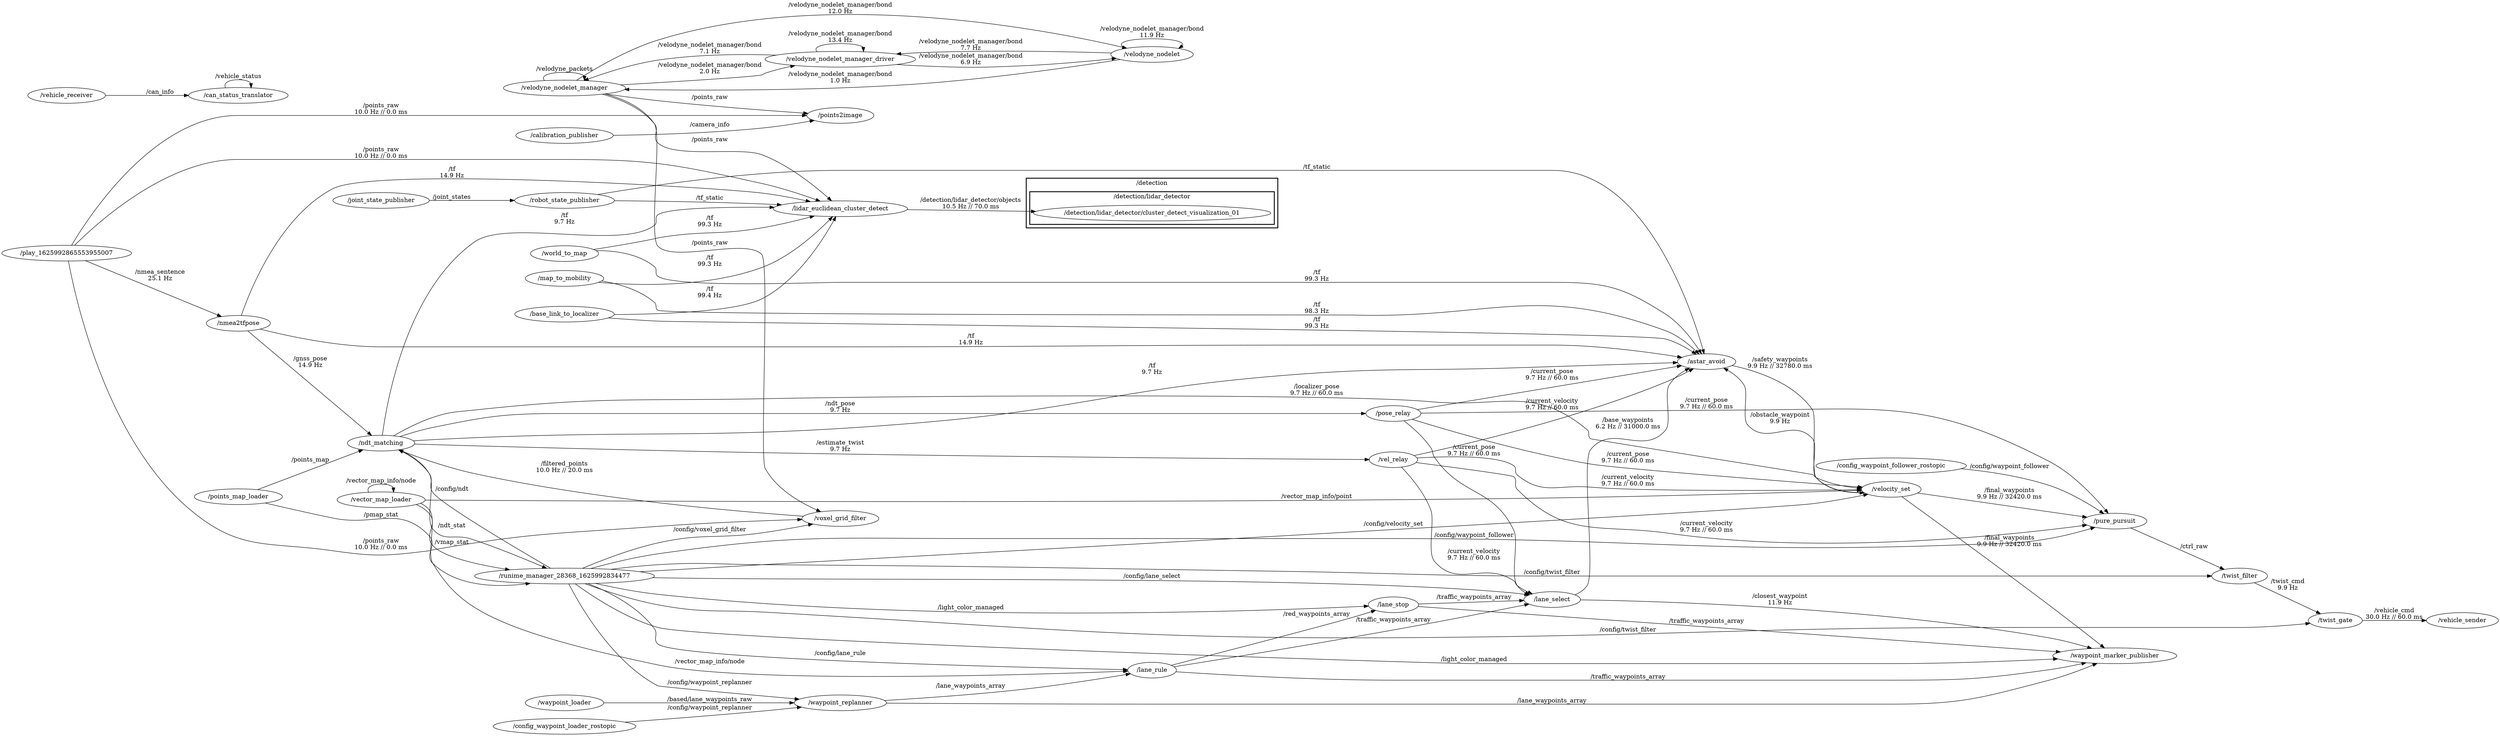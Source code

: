 digraph graphname {
	graph [bb="0,0,4540.4,1622.5",
		compound=True,
		rank=same,
		rankdir=LR,
		ranksep=0.2
	];
	node [label="\N"];
	subgraph cluster___detection {
		graph [bb="1847.1,1231,2299,1345",
			compound=True,
			label="/detection",
			lheight=0.21,
			lp="2073,1333.5",
			lwidth=0.75,
			rank=same,
			rankdir=LR,
			ranksep=0.2,
			style=bold
		];
		subgraph cluster___detection__lidar_detector {
			graph [bb="1855.1,1239,2291,1314",
				compound=True,
				label="/detection/lidar_detector",
				lheight=0.21,
				lp="2073,1302.5",
				lwidth=1.85,
				rank=same,
				rankdir=LR,
				ranksep=0.2,
				style=bold
			];
			n___detection__lidar_detector__cluster_detect_visualization_01			 [URL=__detection__lidar_detector__cluster_detect_visualization_01,
				height=0.5,
				label="/detection/lidar_detector/cluster_detect_visualization_01",
				pos="2073,1265",
				shape=ellipse,
				tooltip="/detection/lidar_detector/cluster_detect_visualization_01",
				width=5.8314];
		}
	}
	n___twist_filter	 [URL=__twist_filter,
		height=0.5,
		label="/twist_filter",
		pos="4062.3,601",
		shape=ellipse,
		tooltip="/twist_filter",
		width=1.4443];
	n___twist_gate	 [URL=__twist_gate,
		height=0.5,
		label="/twist_gate",
		pos="4240.7,482",
		shape=ellipse,
		tooltip="/twist_gate",
		width=1.3721];
	n___twist_filter -> n___twist_gate	 [URL=topic_3A__twist_cmd,
		colorB=0,
		colorG=0,
		colorR=0,
		label="/twist_cmd\n9.9 Hz",
		lp="4152.8,575",
		penwidth=1,
		pos="e,4216.7,497.98 4086.4,584.95 4117.8,563.96 4173.1,527.09 4208.3,503.64"];
	n___waypoint_marker_publisher	 [URL=__waypoint_marker_publisher,
		height=0.5,
		label="/waypoint_marker_publisher",
		pos="3832.9,703",
		shape=ellipse,
		tooltip="/waypoint_marker_publisher",
		width=3.1233];
	n___points2image	 [URL=__points2image,
		height=0.5,
		label="/points2image",
		pos="1510.3,64",
		shape=ellipse,
		tooltip="/points2image",
		width=1.6971];
	n___voxel_grid_filter	 [URL=__voxel_grid_filter,
		height=0.5,
		label="/voxel_grid_filter",
		pos="1510.3,371",
		shape=ellipse,
		tooltip="/voxel_grid_filter",
		width=2.022];
	n___ndt_matching	 [URL=__ndt_matching,
		height=0.5,
		label="/ndt_matching",
		pos="681.96,935",
		shape=ellipse,
		tooltip="/ndt_matching",
		width=1.7151];
	n___voxel_grid_filter -> n___ndt_matching	 [URL=topic_3A__filtered_points,
		colorB=0,
		colorG=255,
		colorR=0,
		label="/filtered_points\n10.0 Hz // 20.0 ms",
		lp="1012.2,426",
		penwidth=1,
		pos="e,687.91,916.88 1437.4,370.85 1275.6,371.15 896.43,375.68 851.05,411 756.43,484.63 805.86,553.9 769.05,668 740.88,755.33 707.06,858.55 691.12,907.11"];
	n___lane_rule	 [URL=__lane_rule,
		height=0.5,
		label="/lane_rule",
		pos="2073,752",
		shape=ellipse,
		tooltip="/lane_rule",
		width=1.2818];
	n___lane_rule -> n___waypoint_marker_publisher	 [URL=topic_3A__traffic_waypoints_array,
		label="/traffic_waypoints_array",
		lp="2938,689.5",
		penwidth=1,
		pos="e,3731.9,695 2114.8,744.35 2183.3,732.16 2323.9,708.65 2444,698 2662.8,678.59 2718.3,682 2938,682 2938,682 2938,682 3419.7,682 3522.1,682 3638.6,688.51 3721.7,694.28"];
	n___lane_select	 [URL=__lane_select,
		height=0.5,
		label="/lane_select",
		pos="2801,834",
		shape=ellipse,
		tooltip="/lane_select",
		width=1.4443];
	n___lane_rule -> n___lane_select	 [URL=topic_3A__traffic_waypoints_array,
		label="/traffic_waypoints_array",
		lp="2511,787.5",
		penwidth=1,
		pos="e,2778.2,817.63 2119,754 2207.8,757.98 2409,767.59 2578,780 2646.1,785 2665.8,773.48 2731,794 2744.4,798.22 2758,805.29 2769.7,812.31"];
	n___lane_stop	 [URL=__lane_stop,
		height=0.5,
		label="/lane_stop",
		pos="2511,822",
		shape=ellipse,
		tooltip="/lane_stop",
		width=1.2999];
	n___lane_rule -> n___lane_stop	 [URL=topic_3A__red_waypoints_array,
		label="/red_waypoints_array",
		lp="2371.5,800.5",
		penwidth=1,
		pos="e,2480.5,808.18 2118.3,755.66 2201.8,762.64 2376.8,778.47 2436,793 2447.6,795.86 2459.9,800.06 2471,804.38"];
	n___pure_pursuit	 [URL=__pure_pursuit,
		height=0.5,
		label="/pure_pursuit",
		pos="3832.9,1288",
		shape=ellipse,
		tooltip="/pure_pursuit",
		width=1.6068];
	n___pure_pursuit -> n___twist_filter	 [URL=topic_3A__ctrl_raw,
		label="/ctrl_raw",
		lp="3977.8,931.5",
		penwidth=1,
		pos="e,4056.2,619.15 3838.9,1270 3870.2,1176.2 4014.7,743.56 4053,628.94"];
	n___waypoint_replanner	 [URL=__waypoint_replanner,
		height=0.5,
		label="/waypoint_replanner",
		pos="1510.3,550",
		shape=ellipse,
		tooltip="/waypoint_replanner",
		width=2.3109];
	n___waypoint_replanner -> n___waypoint_marker_publisher	 [URL=topic_3A__lane_waypoints_array,
		label="/lane_waypoints_array",
		lp="2801,564.5",
		penwidth=1,
		pos="e,3767,688.33 1593.7,550 1703.6,550 1902.8,550 2073,550 2073,550 2073,550 2658.5,550 3076.4,550 3571,646.45 3757.1,686.19"];
	n___waypoint_replanner -> n___lane_rule	 [URL=topic_3A__lane_waypoints_array,
		label="/lane_waypoints_array",
		lp="1746.6,671.5",
		penwidth=1,
		pos="e,2038.9,739.73 1553.5,565.52 1658.1,603.06 1924,698.49 2029.2,736.26"];
	n___calibration_publisher	 [URL=__calibration_publisher,
		height=0.5,
		label="/calibration_publisher",
		pos="1012.2,18",
		shape=ellipse,
		tooltip="/calibration_publisher",
		width=2.4373];
	n___calibration_publisher -> n___points2image	 [URL=topic_3A__camera_info,
		label="/camera_info",
		lp="1273.9,42.5",
		penwidth=1,
		pos="e,1462.9,52.585 1100.2,18.54 1172.1,19.865 1276.2,23.799 1366.4,35 1395.2,38.574 1426.9,44.712 1453.1,50.423"];
	n___vehicle_sender	 [URL=__vehicle_sender,
		height=0.5,
		label="/vehicle_sender",
		pos="4474.7,482",
		shape=ellipse,
		tooltip="/vehicle_sender",
		width=1.8234];
	n___twist_gate -> n___vehicle_sender	 [URL=topic_3A__vehicle_cmd,
		colorB=0,
		colorG=255,
		colorR=0,
		label="/vehicle_cmd\n30.0 Hz // 60.0 ms",
		lp="4349.6,497",
		penwidth=1,
		pos="e,4408.7,482 4290.3,482 4321.7,482 4362.9,482 4398.4,482"];
	n___velodyne_nodelet_manager_driver	 [URL=__velodyne_nodelet_manager_driver,
		height=0.5,
		label="/velodyne_nodelet_manager_driver",
		pos="1510.3,193",
		shape=ellipse,
		tooltip="/velodyne_nodelet_manager_driver",
		width=3.7733];
	n___velodyne_nodelet_manager_driver -> n___velodyne_nodelet_manager_driver	 [URL=topic_3A__velodyne_nodelet_manager__bond,
		colorB=0,
		colorG=0,
		colorR=0,
		label="/velodyne_nodelet_manager/bond\n13.4 Hz",
		lp="1510.3,244",
		penwidth=1,
		pos="e,1552.4,210.41 1468.1,210.41 1460.3,220.09 1474.3,229 1510.3,229 1532.7,229 1546.6,225.52 1552,220.54"];
	n___velodyne_nodelet	 [URL=__velodyne_nodelet,
		height=0.5,
		label="/velodyne_nodelet",
		pos="2073,203",
		shape=ellipse,
		tooltip="/velodyne_nodelet",
		width=2.0943];
	n___velodyne_nodelet_manager_driver -> n___velodyne_nodelet	 [URL=topic_3A__velodyne_nodelet_manager__bond,
		colorB=0,
		colorG=0,
		colorR=0,
		label="/velodyne_nodelet_manager/bond\n6.9 Hz",
		lp="1746.6,193",
		penwidth=1,
		pos="e,2007.4,194.1 1612.3,181.04 1626.3,179.78 1640.6,178.7 1654.1,178 1736.2,173.73 1757,173.63 1839.1,178 1892.1,180.82 1951.5,187.22 1997.3,192.84"];
	n___velodyne_nodelet_manager	 [URL=__velodyne_nodelet_manager,
		height=0.5,
		label="/velodyne_nodelet_manager",
		pos="1012.2,246",
		shape=ellipse,
		tooltip="/velodyne_nodelet_manager",
		width=3.0692];
	n___velodyne_nodelet_manager_driver -> n___velodyne_nodelet_manager	 [URL=topic_3A__velodyne_nodelet_manager__bond,
		colorB=0,
		colorG=0,
		colorR=0,
		label="/velodyne_nodelet_manager/bond\n7.1 Hz",
		lp="1273.9,256",
		penwidth=1,
		pos="e,1122,243.43 1446.2,208.97 1421.4,214.57 1392.7,220.37 1366.4,224 1288.8,234.72 1200.8,240.22 1132,243.04"];
	n___astar_avoid	 [URL=__astar_avoid,
		height=0.5,
		label="/astar_avoid",
		pos="3080,1114",
		shape=ellipse,
		tooltip="/astar_avoid",
		width=1.4985];
	n___ndt_matching -> n___astar_avoid	 [URL=topic_3A__tf,
		colorB=0,
		colorG=0,
		colorR=0,
		label="/tf\n9.7 Hz",
		lp="2073,1025",
		penwidth=1,
		pos="e,3062.9,1096.7 738.71,942.23 751.32,943.65 764.62,945 777.05,946 1239.6,983.13 2400.5,1002 2863,1040 2926.3,1045.2 2946,1033.2 3005,1057 3023.6,1064.5 3041.6,1078 3055.3,1089.9"];
	n___lidar_euclidean_cluster_detect	 [URL=__lidar_euclidean_cluster_detect,
		height=0.5,
		label="/lidar_euclidean_cluster_detect",
		pos="1510.3,1265",
		shape=ellipse,
		tooltip="/lidar_euclidean_cluster_detect",
		width=3.34];
	n___ndt_matching -> n___lidar_euclidean_cluster_detect	 [URL=topic_3A__tf,
		colorB=0,
		colorG=0,
		colorR=0,
		label="/tf\n9.7 Hz",
		lp="1012.2,1265",
		penwidth=1,
		pos="e,1427.8,1278.1 696.68,952.78 728.03,991.49 801.88,1087.3 843.05,1179 848.7,1191.6 840.66,1199.9 851.05,1209 959.79,1304.1 1041.7,1190.8 1173.4,1250 1177.7,1251.9 1177,1255.3 1181.4,1257 1257,1286.4 1349.8,1285.7 1417.6,1279.2"];
	n___velocity_set	 [URL=__velocity_set,
		height=0.5,
		label="/velocity_set",
		pos="3419.7,1167",
		shape=ellipse,
		tooltip="/velocity_set",
		width=1.5526];
	n___ndt_matching -> n___velocity_set	 [URL=topic_3A__localizer_pose,
		colorB=0,
		colorG=255,
		colorR=0,
		label="/localizer_pose\n9.7 Hz // 60.0 ms",
		lp="2371.5,1388",
		penwidth=1,
		pos="e,3382.1,1180.5 689.01,953.13 703.36,989.19 737.92,1071.9 777.05,1136 802.16,1177.1 826.57,1176.7 843.05,1222 850.01,1241.1 836.35,1390.9 851.05,1405 902.8,1454.5 1101.8,1405.9 1173.4,1405 1398.4,1402.1 2435.1,1370.1 2436,1370 2627.4,1351.6 2673.9,1335.1 2863,1300 3045.5,1266.1 3092.5,1262.6 3272,1215 3305.9,1206 3343.5,1193.7 3372.3,1183.9"];
	n___pose_relay	 [URL=__pose_relay,
		height=0.5,
		label="/pose_relay",
		pos="2511,1138",
		shape=ellipse,
		tooltip="/pose_relay",
		width=1.4263];
	n___ndt_matching -> n___pose_relay	 [URL=topic_3A__ndt_pose,
		colorB=0,
		colorG=0,
		colorR=0,
		label="/ndt_pose\n9.7 Hz",
		lp="1510.3,1091",
		penwidth=1,
		pos="e,2460.2,1134.5 705.75,951.63 724.27,963.66 751.12,979.13 777.05,987 940.36,1036.5 2136.9,1109.2 2307,1123 2355.1,1126.9 2409.6,1130.9 2450.2,1133.8"];
	n___runime_manager_28368_1625992834477	 [URL=__runime_manager_28368_1625992834477,
		height=0.5,
		label="/runime_manager_28368_1625992834477",
		pos="1012.2,666",
		shape=ellipse,
		tooltip="/runime_manager_28368_1625992834477",
		width=4.4774];
	n___ndt_matching -> n___runime_manager_28368_1625992834477	 [URL=topic_3A__ndt_stat,
		label="/ndt_stat",
		lp="810.05,863.5",
		penwidth=1,
		pos="e,989.91,684.19 702.87,917.97 759.44,871.89 915.67,744.65 981.91,690.69"];
	n___vel_relay	 [URL=__vel_relay,
		height=0.5,
		label="/vel_relay",
		pos="2511,965",
		shape=ellipse,
		tooltip="/vel_relay",
		width=1.2818];
	n___ndt_matching -> n___vel_relay	 [URL=topic_3A__estimate_twist,
		colorB=0,
		colorG=0,
		colorR=0,
		label="/estimate_twist\n9.7 Hz",
		lp="1510.3,935",
		penwidth=1,
		pos="e,2465.5,961.8 743.55,933.22 864.48,929.82 1141.5,922.52 1374.4,920 1495.2,918.69 1525.4,916.86 1646.1,920 1951.9,927.95 2317.9,951.69 2455.2,961.09"];
	n___world_to_map	 [URL=__world_to_map,
		height=0.5,
		label="/world_to_map",
		pos="1012.2,1378",
		shape=ellipse,
		tooltip="/world_to_map",
		width=1.8054];
	n___world_to_map -> n___astar_avoid	 [URL=topic_3A__tf,
		colorB=0,
		colorG=0,
		colorR=0,
		label="/tf\n99.3 Hz",
		lp="2371.5,1351",
		penwidth=1,
		pos="e,3074.5,1132.1 1076.2,1381.4 1147.2,1384.7 1265,1388.6 1366.4,1385 1549.1,1378.4 2850.8,1334.3 3005,1236 3039.3,1214.1 3060.4,1170.3 3071.1,1141.6"];
	n___world_to_map -> n___lidar_euclidean_cluster_detect	 [URL=topic_3A__tf,
		colorB=0,
		colorG=0,
		colorR=0,
		label="/tf\n99.3 Hz",
		lp="1273.9,1370",
		penwidth=1,
		pos="e,1479.9,1282.6 1070.5,1369.9 1103.1,1365.4 1144.5,1359.8 1181.4,1355 1263.6,1344.3 1286.8,1354.9 1366.4,1332 1403.3,1321.4 1442.6,1302.5 1470.8,1287.5"];
	n___velodyne_nodelet -> n___velodyne_nodelet_manager_driver	 [URL=topic_3A__velodyne_nodelet_manager__bond,
		colorB=0,
		colorG=0,
		colorR=0,
		label="/velodyne_nodelet_manager/bond\n7.7 Hz",
		lp="1746.6,227",
		penwidth=1,
		pos="e,1612.3,204.96 1999.2,206.73 1915.4,210.29 1774.9,214.28 1654.1,208 1643.8,207.47 1633.2,206.72 1622.5,205.84"];
	n___velodyne_nodelet -> n___velodyne_nodelet	 [URL=topic_3A__velodyne_nodelet_manager__bond,
		colorB=0,
		colorG=0,
		colorR=0,
		label="/velodyne_nodelet_manager/bond\n11.9 Hz",
		lp="2073,254",
		penwidth=1,
		pos="e,2121.4,216.85 2024.7,216.85 2006,227.78 2022.1,239 2073,239 2112.8,239 2131.4,232.15 2128.6,223.95"];
	n___velodyne_nodelet -> n___velodyne_nodelet_manager	 [URL=topic_3A__velodyne_nodelet_manager__bond,
		colorB=0,
		colorG=0,
		colorR=0,
		label="/velodyne_nodelet_manager/bond\n1.0 Hz",
		lp="1510.3,304",
		penwidth=1,
		pos="e,1079.8,260.29 2015.5,214.7 1968.3,224.04 1899.5,237.01 1839.1,246 1549.7,289.04 1473,299.8 1181.4,275 1151.3,272.43 1118.4,267.34 1089.8,262.13"];
	n___base_link_to_localizer	 [URL=__base_link_to_localizer,
		height=0.5,
		label="/base_link_to_localizer",
		pos="1012.2,1182",
		shape=ellipse,
		tooltip="/base_link_to_localizer",
		width=2.5817];
	n___base_link_to_localizer -> n___astar_avoid	 [URL=topic_3A__tf,
		colorB=0,
		colorG=0,
		colorR=0,
		label="/tf\n99.3 Hz",
		lp="2371.5,1211",
		penwidth=1,
		pos="e,3039.2,1126 1105.5,1181.3 1176.9,1180.7 1277.9,1179.9 1366.4,1179 2031.6,1172.4 2201.3,1230.4 2863,1162 2920.8,1156 2985.8,1140.4 3029.4,1128.6"];
	n___base_link_to_localizer -> n___lidar_euclidean_cluster_detect	 [URL=topic_3A__tf,
		colorB=0,
		colorG=0,
		colorR=0,
		label="/tf\n99.4 Hz",
		lp="1273.9,1242",
		penwidth=1,
		pos="e,1456,1248.8 1089.3,1192.1 1118.2,1195.9 1151.3,1200.2 1181.4,1204 1263.6,1214.5 1285.1,1211.3 1366.4,1227 1392.8,1232.1 1421.6,1239.4 1446.4,1246.1"];
	n___astar_avoid -> n___velocity_set	 [URL=topic_3A__safety_waypoints,
		colorB=0,
		colorG=0,
		colorR=255,
		label="/safety_waypoints\n9.9 Hz // 32780.0 ms",
		lp="3213.5,1126",
		penwidth=1,
		pos="e,3389.5,1151.8 3133.6,1111.6 3140.8,1111.3 3148.1,1111.1 3155,1111 3206.9,1110 3220.8,1101.6 3272,1111 3310,1118 3351,1134.3 3380.1,1147.5"];
	n___map_to_mobility	 [URL=__map_to_mobility,
		height=0.5,
		label="/map_to_mobility",
		pos="1012.2,1128",
		shape=ellipse,
		tooltip="/map_to_mobility",
		width=2.0762];
	n___map_to_mobility -> n___astar_avoid	 [URL=topic_3A__tf,
		colorB=0,
		colorG=0,
		colorR=0,
		label="/tf\n98.3 Hz",
		lp="2371.5,1104",
		penwidth=1,
		pos="e,3029.4,1107.6 1087.1,1126.7 1115.7,1123.4 1147.6,1116.2 1173.4,1101 1178.3,1098.1 1176.3,1093.5 1181.4,1091 1211.2,1076.7 2338.4,1089 2371.5,1089 2371.5,1089 2371.5,1089 2801,1092 2876.3,1092 2962.8,1100.1 3019.2,1106.4"];
	n___map_to_mobility -> n___lidar_euclidean_cluster_detect	 [URL=topic_3A__tf,
		colorB=0,
		colorG=0,
		colorR=0,
		label="/tf\n99.3 Hz",
		lp="1273.9,1185",
		penwidth=1,
		pos="e,1490,1247.1 1087.1,1127 1160.4,1128.2 1274.3,1136.3 1366.4,1170 1410.5,1186.1 1454.5,1218.1 1482,1240.5"];
	n___waypoint_loader	 [URL=__waypoint_loader,
		height=0.5,
		label="/waypoint_loader",
		pos="1012.2,540",
		shape=ellipse,
		tooltip="/waypoint_loader",
		width=2.004];
	n___waypoint_loader -> n___waypoint_replanner	 [URL=topic_3A__based__lane_waypoints_raw,
		label="/based/lane_waypoints_raw",
		lp="1273.9,548.5",
		penwidth=1,
		pos="e,1431.2,544.2 1084.5,538.94 1156.1,538.19 1268.9,537.81 1366.4,541 1384.1,541.58 1402.9,542.52 1420.9,543.58"];
	n___vector_map_loader	 [URL=__vector_map_loader,
		height=0.5,
		label="/vector_map_loader",
		pos="681.96,1161",
		shape=ellipse,
		tooltip="/vector_map_loader",
		width=2.2567];
	n___vector_map_loader -> n___lane_rule	 [URL=topic_3A__vector_map_info__node,
		label="/vector_map_info/node",
		lp="1273.9,883.5",
		penwidth=1,
		pos="e,2027.9,756.09 704.78,1143.5 772.82,1092.2 981.97,942.22 1181.4,876 1338.9,823.72 1848.4,772.87 2017.7,757.04"];
	n___vector_map_loader -> n___vector_map_loader	 [URL=topic_3A__vector_map_info__node,
		label="/vector_map_info/node",
		lp="681.96,1204.5",
		penwidth=1,
		pos="e,704.81,1178.4 659.1,1178.4 654.84,1188.1 662.46,1197 681.96,1197 694.14,1197 701.69,1193.5 704.59,1188.5"];
	n___vector_map_loader -> n___velocity_set	 [URL=topic_3A__vector_map_info__point,
		label="/vector_map_info/point",
		lp="2371.5,1469.5",
		penwidth=1,
		pos="e,3400.8,1184.2 719.42,1177.1 737.63,1187 757.93,1201.6 769.05,1221 781.43,1242.7 768.67,1309.5 777.05,1333 796.23,1386.8 802.45,1408 851.05,1438 912.71,1476 939.81,1462 1012.2,1462 1012.2,1462 1012.2,1462 2658.5,1462 2750,1462 2772.5,1451.9 2863,1438 2926.5,1428.2 2955.7,1452.3 3005,1411 3012.6,1404.6 3006,1397.2 3013,1390 3056.3,1345.1 3218,1312.4 3272,1281 3317.3,1254.6 3364.4,1215.9 3392.9,1191.1"];
	n___vector_map_loader -> n___runime_manager_28368_1625992834477	 [URL=topic_3A__vmap_stat,
		label="/vmap_stat",
		lp="810.05,1022.5",
		penwidth=1,
		pos="e,1000.1,684.15 693.91,1143.1 743.72,1068.4 934.99,781.77 994.48,692.62"];
	n___config_waypoint_loader_rostopic	 [URL=__config_waypoint_loader_rostopic,
		height=0.5,
		label="/config_waypoint_loader_rostopic",
		pos="1012.2,468",
		shape=ellipse,
		tooltip="/config_waypoint_loader_rostopic",
		width=3.665];
	n___config_waypoint_loader_rostopic -> n___waypoint_replanner	 [URL=topic_3A__config__waypoint_replanner,
		label="/config/waypoint_replanner",
		lp="1273.9,422.5",
		penwidth=1,
		pos="e,1498.2,531.99 1129.2,459.48 1145.3,454.29 1160.7,446.77 1173.4,436 1181,429.56 1173.2,420.67 1181.4,415 1215.3,391.67 1328.2,399.87 1366.4,415 1421.7,436.87 1468.1,491.1 1492.3,523.79"];
	n___lidar_euclidean_cluster_detect -> n___detection__lidar_detector__cluster_detect_visualization_01	 [URL=topic_3A__detection__lidar_detector__objects,
		colorB=0,
		colorG=255,
		colorR=1,
		label="/detection/lidar_detector/objects\n10.5 Hz // 70.0 ms",
		lp="1746.6,1280",
		penwidth=1,
		pos="e,1863.1,1265 1630.6,1265 1695.4,1265 1777.3,1265 1852.9,1265"];
	n___play_1625992865553955007	 [URL=__play_1625992865553955007,
		height=0.5,
		label="/play_1625992865553955007",
		pos="116.34,474",
		shape=ellipse,
		tooltip="/play_1625992865553955007",
		width=3.2317];
	n___play_1625992865553955007 -> n___points2image	 [URL=topic_3A__points_raw,
		colorB=0,
		colorG=255,
		colorR=0,
		label="/points_raw\n10.0 Hz // 0.0 ms",
		lp="681.96,79",
		penwidth=1,
		pos="e,1448.9,64 120.33,455.85 138.96,376.51 224.93,64 423.77,64 423.77,64 423.77,64 1012.2,64 1164.1,64 1341.9,64 1438.7,64"];
	n___play_1625992865553955007 -> n___voxel_grid_filter	 [URL=topic_3A__points_raw,
		colorB=0,
		colorG=255,
		colorR=0,
		label="/points_raw\n10.0 Hz // 0.0 ms",
		lp="681.96,371",
		penwidth=1,
		pos="e,1438.5,367.48 142.58,456.33 194.11,423.42 313.15,356 423.77,356 423.77,356 423.77,356 1012.2,356 1158.9,356 1329.6,362.58 1428.3,367.02"];
	n___play_1625992865553955007 -> n___lidar_euclidean_cluster_detect	 [URL=topic_3A__points_raw,
		colorB=0,
		colorG=255,
		colorR=0,
		label="/points_raw\n10.0 Hz // 0.0 ms",
		lp="681.96,1347",
		penwidth=1,
		pos="e,1455.8,1281.2 119.32,492.16 136.52,594.64 226.03,1099.7 336.68,1204 425.64,1287.9 476.98,1266.6 594.86,1299 674.28,1320.9 695.03,1325.4 777.05,1333 860.14,1340.7 1114.8,1339.8 1366.4,1301 1392.7,1296.9 1421.2,1290.3 1445.8,1283.8"];
	n___nmea2tfpose	 [URL=__nmea2tfpose,
		height=0.5,
		label="/nmea2tfpose",
		pos="423.77,1177",
		shape=ellipse,
		tooltip="/nmea2tfpose",
		width=1.6249];
	n___play_1625992865553955007 -> n___nmea2tfpose	 [URL=topic_3A__nmea_sentence,
		colorB=0,
		colorG=255,
		colorR=0,
		label="/nmea_sentence\n25.1 Hz",
		lp="284.68,965",
		penwidth=1,
		pos="e,415.92,1159 124.25,492.08 166.07,587.73 361.48,1034.6 411.89,1149.8"];
	n___velocity_set -> n___waypoint_marker_publisher	 [URL=topic_3A__final_waypoints,
		colorB=0,
		colorG=6,
		colorR=255,
		label="/final_waypoints\n9.9 Hz // 32420.0 ms",
		lp="3639.9,1012",
		penwidth=1,
		pos="e,3816.9,720.93 3435.1,1149.7 3498.1,1079 3735.5,812.4 3810.2,728.47"];
	n___velocity_set -> n___pure_pursuit	 [URL=topic_3A__final_waypoints,
		colorB=0,
		colorG=6,
		colorR=255,
		label="/final_waypoints\n9.9 Hz // 32420.0 ms",
		lp="3639.9,1267",
		penwidth=1,
		pos="e,3790.5,1275.6 3461.2,1179.2 3537,1201.4 3697.7,1248.4 3780.7,1272.7"];
	n___velocity_set -> n___astar_avoid	 [URL=topic_3A__obstacle_waypoint,
		colorB=0,
		colorG=0,
		colorR=0,
		label="/obstacle_waypoint\n9.9 Hz",
		lp="3213.5,1178",
		penwidth=1,
		pos="e,3110.3,1129 3363.6,1167.3 3309.5,1166.5 3225.6,1162.1 3155,1145 3143.2,1142.2 3130.9,1137.7 3119.7,1133.1"];
	n___joint_state_publisher	 [URL=__joint_state_publisher,
		height=0.5,
		label="/joint_state_publisher",
		pos="681.96,1248",
		shape=ellipse,
		tooltip="/joint_state_publisher",
		width=2.4192];
	n___robot_state_publisher	 [URL=__robot_state_publisher,
		height=0.5,
		label="/robot_state_publisher",
		pos="1012.2,1074",
		shape=ellipse,
		tooltip="/robot_state_publisher",
		width=2.4734];
	n___joint_state_publisher -> n___robot_state_publisher	 [URL=topic_3A__joint_states,
		label="/joint_states",
		lp="810.05,1262.5",
		penwidth=1,
		pos="e,927.64,1068.3 757.91,1256.9 788.58,1256.1 821.7,1248.9 843.05,1226 862.01,1205.6 832.4,1121.7 851.05,1101 868,1082.2 892.7,1073.2 917.69,1069.5"];
	n___vehicle_receiver	 [URL=__vehicle_receiver,
		height=0.5,
		label="/vehicle_receiver",
		pos="116.34,1424",
		shape=ellipse,
		tooltip="/vehicle_receiver",
		width=1.9859];
	n___can_status_translator	 [URL=__can_status_translator,
		height=0.5,
		label="/can_status_translator",
		pos="423.77,1424",
		shape=ellipse,
		tooltip="/can_status_translator",
		width=2.4192];
	n___vehicle_receiver -> n___can_status_translator	 [URL=topic_3A__can_info,
		label="/can_info",
		lp="284.68,1431.5",
		penwidth=1,
		pos="e,336.6,1424 188.03,1424 229.27,1424 281.65,1424 326.55,1424"];
	n___robot_state_publisher -> n___astar_avoid	 [URL=topic_3A__tf_static,
		label="/tf_static",
		lp="2371.5,1062.5",
		penwidth=1,
		pos="e,3043,1100.8 1100.9,1071.8 1317.7,1066.6 1892.1,1054 2371.5,1054 2371.5,1054 2371.5,1054 2801,1054 2884.2,1054 2978.4,1079.9 3033.3,1097.6"];
	n___robot_state_publisher -> n___lidar_euclidean_cluster_detect	 [URL=topic_3A__tf_static,
		label="/tf_static",
		lp="1273.9,1121.5",
		penwidth=1,
		pos="e,1499.3,1246.9 1095.8,1067.8 1170.6,1065.8 1281.2,1071.7 1366.4,1114 1423.4,1142.3 1470,1202.9 1493.5,1238.2"];
	n___velodyne_nodelet_manager -> n___points2image	 [URL=topic_3A__points_raw,
		label="/points_raw",
		lp="1273.9,105.5",
		penwidth=1,
		pos="e,1451.6,69.139 1026.2,227.98 1052.5,195.5 1113.1,127.77 1181.4,98 1193.2,92.884 1348.5,78.364 1441.4,70.047"];
	n___velodyne_nodelet_manager -> n___voxel_grid_filter	 [URL=topic_3A__points_raw,
		label="/points_raw",
		lp="1273.9,334.5",
		penwidth=1,
		pos="e,1465,356.73 1053.3,262.74 1087.1,275.89 1136.6,293.66 1181.4,304 1262.1,322.65 1285.4,309.71 1366.4,327 1375.5,328.93 1418.6,342.23 1455.3,353.7"];
	n___velodyne_nodelet_manager -> n___velodyne_nodelet_manager_driver	 [URL=topic_3A__velodyne_nodelet_manager__bond,
		colorB=0,
		colorG=0,
		colorR=0,
		label="/velodyne_nodelet_manager/bond\n2.0 Hz",
		lp="1273.9,205",
		penwidth=1,
		pos="e,1398.4,182.69 1051.3,229.08 1085.1,215.46 1135.4,197.41 1181.4,190 1249.2,179.07 1325.9,179.07 1388.2,182.15"];
	n___velodyne_nodelet_manager -> n___velodyne_nodelet	 [URL=topic_3A__velodyne_nodelet_manager__bond,
		colorB=0,
		colorG=0,
		colorR=0,
		label="/velodyne_nodelet_manager/bond\n12.0 Hz",
		lp="1510.3,151",
		penwidth=1,
		pos="e,2018.6,190.36 1048.8,228.85 1082.7,213.55 1134.6,191.4 1181.4,177 1265.2,151.23 1287.2,145.16 1374.4,136 1607.8,111.49 1885.4,161.77 2008.6,188.19"];
	n___velodyne_nodelet_manager -> n___lidar_euclidean_cluster_detect	 [URL=topic_3A__points_raw,
		label="/points_raw",
		lp="1273.9,1059.5",
		penwidth=1,
		pos="e,1500.4,1247 1047.3,263.26 1086.2,284.62 1147.1,325.02 1173.4,380 1185.8,405.81 1169.2,869.13 1181.4,895 1227.5,992.51 1294.5,971.68 1366.4,1052 1421.1,1113 1471.3,1196.1 1495.4,1238.2"];
	n___velodyne_nodelet_manager -> n___velodyne_nodelet_manager	 [URL=topic_3A__velodyne_packets,
		label="/velodyne_packets",
		lp="1012.2,289.5",
		penwidth=1,
		pos="e,1048,263.04 976.44,263.04 969.13,272.86 981.07,282 1012.2,282 1031.7,282 1043.7,278.43 1048.1,273.35"];
	n___config_waypoint_follower_rostopic	 [URL=__config_waypoint_follower_rostopic,
		height=0.5,
		label="/config_waypoint_follower_rostopic",
		pos="3419.7,1366",
		shape=ellipse,
		tooltip="/config_waypoint_follower_rostopic",
		width=3.8816];
	n___config_waypoint_follower_rostopic -> n___pure_pursuit	 [URL=topic_3A__config__waypoint_follower,
		label="/config/waypoint_follower",
		lp="3639.9,1364.5",
		penwidth=1,
		pos="e,3800.4,1303 3548.8,1359 3600.2,1354.4 3659.6,1346.7 3712.4,1334 3739.3,1327.5 3768.2,1316.6 3791,1307"];
	n___lane_select -> n___waypoint_marker_publisher	 [URL=topic_3A__closest_waypoint,
		colorB=0,
		colorG=0,
		colorR=0,
		label="/closest_waypoint\n11.9 Hz",
		lp="3213.5,827",
		penwidth=1,
		pos="e,3784.1,719.3 2852.6,831.78 2992.3,825.09 3389,801.5 3712.4,738 3732.9,733.98 3754.9,728.07 3774.5,722.24"];
	n___lane_select -> n___astar_avoid	 [URL=topic_3A__base_waypoints,
		colorB=0,
		colorG=28,
		colorR=255,
		label="/base_waypoints\n6.2 Hz // 31000.0 ms",
		lp="2938,875",
		penwidth=1,
		pos="e,3077.2,1095.8 2853.4,834.33 2906.2,835.76 2982.8,841.14 3005,860 3039.7,889.59 3065.7,1026.1 3075.6,1085.9"];
	n___pose_relay -> n___pure_pursuit	 [URL=topic_3A__current_pose,
		colorB=0,
		colorG=255,
		colorR=0,
		label="/current_pose\n9.7 Hz // 60.0 ms",
		lp="3080,1406",
		penwidth=1,
		pos="e,3815.5,1305.4 2515.9,1156.3 2524.8,1185.3 2546.3,1241.6 2586,1270 2840.6,1452.5 2967.6,1369.2 3280,1393 3471.8,1407.6 3533.1,1445.7 3712.4,1376 3749.4,1361.6 3785.2,1333 3808,1312.3"];
	n___pose_relay -> n___astar_avoid	 [URL=topic_3A__current_pose,
		colorB=0,
		colorG=255,
		colorR=0,
		label="/current_pose\n9.7 Hz // 60.0 ms",
		lp="2801,1143",
		penwidth=1,
		pos="e,3026.4,1116.3 2562,1135.8 2665.9,1131.5 2902.1,1121.5 3016.1,1116.7"];
	n___pose_relay -> n___velocity_set	 [URL=topic_3A__current_pose,
		colorB=0,
		colorG=255,
		colorR=0,
		label="/current_pose\n9.7 Hz // 60.0 ms",
		lp="2938,1217",
		penwidth=1,
		pos="e,3375.8,1178.3 2555.6,1147 2673.1,1169.5 3000.3,1224.3 3272,1197 3303.4,1193.8 3338,1187 3365.8,1180.6"];
	n___pose_relay -> n___lane_select	 [URL=topic_3A__current_pose,
		colorB=0,
		colorG=255,
		colorR=0,
		label="/current_pose\n9.7 Hz // 60.0 ms",
		lp="2658.5,1072",
		penwidth=1,
		pos="e,2784.4,851.4 2527.4,1120.8 2576.1,1069.7 2720.1,918.79 2777.2,858.9"];
	n___runime_manager_28368_1625992834477 -> n___twist_filter	 [URL=topic_3A__config__twist_filter,
		label="/config/twist_filter",
		lp="2801,609.5",
		penwidth=1,
		pos="e,4009.9,601 1088.1,650.11 1117.2,644.67 1150.7,639.16 1181.4,636 1390.5,614.48 1444,626.83 1654.1,622 2224.6,608.89 2367.3,601 2938,601 2938,601 2938,601 3832.9,601 3889.3,601 3953.6,601 3999.8,601"];
	n___runime_manager_28368_1625992834477 -> n___waypoint_marker_publisher	 [URL=topic_3A__light_color_managed,
		label="/light_color_managed",
		lp="2658.5,511.5",
		penwidth=1,
		pos="e,3812.6,684.99 1059.1,648.78 1095.6,632.98 1144.8,606.07 1173.4,567 1182.1,555.18 1170.2,544.38 1181.4,535 1194.5,524.14 1539.3,504 1746.6,504 1746.6,504 1746.6,504 3419.7,504 3578.6,504 3740.8,624.9 3804.6,678.23"];
	n___runime_manager_28368_1625992834477 -> n___voxel_grid_filter	 [URL=topic_3A__config__voxel_grid_filter,
		label="/config/voxel_grid_filter",
		lp="1273.9,460.5",
		penwidth=1,
		pos="e,1478,387.15 1064.1,648.79 1101.3,633.53 1149,607.3 1173.4,567 1186.6,545.28 1164,471.43 1181.4,453 1209.9,422.93 1326.3,440.51 1366.4,430 1402.1,420.65 1440.6,404.49 1468.8,391.44"];
	n___runime_manager_28368_1625992834477 -> n___lane_rule	 [URL=topic_3A__config__lane_rule,
		label="/config/lane_rule",
		lp="1510.3,756.5",
		penwidth=1,
		pos="e,2026.8,753.02 1067.3,682.98 1100.1,692.34 1142.8,703.21 1181.4,709 1494.3,755.82 1875.1,755.31 2016.6,753.19"];
	n___runime_manager_28368_1625992834477 -> n___pure_pursuit	 [URL=topic_3A__config__waypoint_follower,
		label="/config/waypoint_follower",
		lp="2658.5,647.5",
		penwidth=1,
		pos="e,3830.5,1269.8 1135.7,654.42 1236.4,645.98 1382.4,636 1510.3,636 1510.3,636 1510.3,636 2371.5,636 2672.8,636 3495.2,628.22 3712.4,837 3774.8,896.96 3816.9,1170.8 3829.2,1259.9"];
	n___runime_manager_28368_1625992834477 -> n___waypoint_replanner	 [URL=topic_3A__config__waypoint_replanner,
		label="/config/waypoint_replanner",
		lp="1273.9,586.5",
		penwidth=1,
		pos="e,1428.6,553.6 1038.7,648.24 1070.9,627.65 1127.6,594.55 1181.4,579 1224.3,566.6 1336.8,558.55 1418.3,554.15"];
	n___runime_manager_28368_1625992834477 -> n___twist_gate	 [URL=topic_3A__config__twist_filter,
		label="/config/twist_filter",
		lp="2938,473.5",
		penwidth=1,
		pos="e,4194.2,475.54 1061.7,648.86 1098.6,633.37 1147,606.84 1173.4,567 1186.6,547.14 1164,530.29 1181.4,514 1227.4,470.91 1683.6,466 1746.6,466 1746.6,466 1746.6,466 4062.3,466 4103.2,466 4149.2,470.22 4184.2,474.33"];
	n___runime_manager_28368_1625992834477 -> n___ndt_matching	 [URL=topic_3A__config__ndt,
		label="/config/ndt",
		lp="810.05,797.5",
		penwidth=1,
		pos="e,690.1,916.85 963.71,683.17 912.85,702.96 832.72,739.39 777.05,790 739.5,824.13 710.17,876.18 694.52,907.75"];
	n___runime_manager_28368_1625992834477 -> n___velocity_set	 [URL=topic_3A__config__velocity_set,
		label="/config/velocity_set",
		lp="2511,760.5",
		penwidth=1,
		pos="e,3407.4,1149.2 1168.9,670.44 1411.3,677.94 1891.9,695.27 2299,725 2423.3,734.08 2454.4,737.12 2578,753 2769.4,777.6 2825.1,761.9 3005,832 3134.3,882.42 3166.2,904.09 3272,994 3325.2,1039.3 3375.5,1104.7 3401.4,1140.7"];
	n___runime_manager_28368_1625992834477 -> n___lane_select	 [URL=topic_3A__config__lane_select,
		label="/config/lane_select",
		lp="2073,855.5",
		penwidth=1,
		pos="e,2749.2,836.51 1036,683.9 1067.5,706.64 1125.6,745.29 1181.4,765 1263.2,793.87 1288.4,783.08 1374.4,794 1846.6,853.92 1968,841.17 2444,849 2503.5,849.98 2518.5,852.7 2578,849 2581.5,848.78 2582.4,848.34 2586,848 2637.5,843.11 2696.2,839.41 2739.2,837.05"];
	n___runime_manager_28368_1625992834477 -> n___lane_stop	 [URL=topic_3A__light_color_managed,
		label="/light_color_managed",
		lp="1746.6,811.5",
		penwidth=1,
		pos="e,2464,821.9 1049.4,683.55 1083.2,698.86 1134.7,720.65 1181.4,734 1265.2,757.93 1287.9,758.36 1374.4,768 1786.7,813.92 2287.3,820.84 2453.9,821.84"];
	n___lane_stop -> n___waypoint_marker_publisher	 [URL=topic_3A__traffic_waypoints_array,
		label="/traffic_waypoints_array",
		lp="3080,740.5",
		penwidth=1,
		pos="e,3720.6,704.31 2548.1,810.94 2558,807.54 2568.5,803.5 2578,799 2581.7,797.2 2582,795.3 2586,794 2792.5,726.54 3438.4,708.94 3710.3,704.47"];
	n___lane_stop -> n___lane_select	 [URL=topic_3A__traffic_waypoints_array,
		label="/traffic_waypoints_array",
		lp="2658.5,812.5",
		penwidth=1,
		pos="e,2771.8,818.91 2549.2,811.6 2560.9,808.89 2573.9,806.35 2586,805 2650,797.83 2667.8,792.43 2731,805 2741.5,807.1 2752.5,810.82 2762.5,814.91"];
	n___nmea2tfpose -> n___ndt_matching	 [URL=topic_3A__gnss_pose,
		colorB=0,
		colorG=255,
		colorR=0,
		label="/gnss_pose\n14.9 Hz",
		lp="552.86,1100",
		penwidth=1,
		pos="e,663.56,952.25 442.34,1159.6 487.65,1117.1 603.97,1008.1 656.06,959.27"];
	n___nmea2tfpose -> n___astar_avoid	 [URL=topic_3A__tf,
		colorB=0,
		colorG=0,
		colorR=0,
		label="/tf\n14.9 Hz",
		lp="1746.6,1515",
		penwidth=1,
		pos="e,3072.2,1131.9 480.42,1181.6 491.98,1185.2 502.99,1190.9 510.86,1200 531.62,1224 499.27,1246 518.86,1271 590.49,1362.3 691.38,1259.7 769.05,1346 784.11,1362.7 766.47,1376.1 777.05,1396 798.19,1435.7 809.92,1446.8 851.05,1465 1023.5,1541.3 1085.3,1500 1273.9,1500 1273.9,1500 1273.9,1500 2371.5,1500 2553.3,1500 2319,1893.3 3005,1269 3015.2,1259.7 3049.7,1183.1 3068.1,1141.2"];
	n___nmea2tfpose -> n___lidar_euclidean_cluster_detect	 [URL=topic_3A__tf,
		colorB=0,
		colorG=0,
		colorR=0,
		label="/tf\n14.9 Hz",
		lp="810.05,1314",
		penwidth=1,
		pos="e,1421.4,1277.2 444.87,1193.8 475.69,1217.3 535.81,1258.7 594.86,1275 760.12,1320.7 1195.3,1292.1 1366.4,1282 1380.9,1281.1 1396.2,1279.8 1411.1,1278.3"];
	n___can_status_translator -> n___can_status_translator	 [URL=topic_3A__vehicle_status,
		label="/vehicle_status",
		lp="423.77,1467.5",
		penwidth=1,
		pos="e,446.62,1441.4 400.92,1441.4 396.65,1451.1 404.27,1460 423.77,1460 435.96,1460 443.5,1456.5 446.41,1451.5"];
	n___points_map_loader	 [URL=__points_map_loader,
		height=0.5,
		label="/points_map_loader",
		pos="423.77,624",
		shape=ellipse,
		tooltip="/points_map_loader",
		width=2.2567];
	n___points_map_loader -> n___ndt_matching	 [URL=topic_3A__points_map,
		label="/points_map",
		lp="552.86,824.5",
		penwidth=1,
		pos="e,667.24,917.27 438.77,642.06 482.45,694.69 609.72,847.99 660.59,909.26"];
	n___points_map_loader -> n___runime_manager_28368_1625992834477	 [URL=topic_3A__pmap_stat,
		label="/pmap_stat",
		lp="681.96,656.5",
		penwidth=1,
		pos="e,876.18,656.29 501.31,629.53 593.88,636.14 750.66,647.33 866.19,655.58"];
	n___vel_relay -> n___pure_pursuit	 [URL=topic_3A__current_velocity,
		colorB=0,
		colorG=255,
		colorR=0,
		label="/current_velocity\n9.7 Hz // 60.0 ms",
		lp="3080,1305",
		penwidth=1,
		pos="e,3777.9,1293.9 2525.4,982.41 2570.1,1034.5 2712.5,1188.5 2871,1236 3196,1333.5 3610.1,1309.1 3767.9,1294.8"];
	n___vel_relay -> n___astar_avoid	 [URL=topic_3A__current_velocity,
		colorB=0,
		colorG=255,
		colorR=0,
		label="/current_velocity\n9.7 Hz // 60.0 ms",
		lp="2801,987",
		penwidth=1,
		pos="e,3073.1,1096.1 2553.3,972.31 2563.9,973.84 2575.3,975.22 2586,976 2650.2,980.69 2668.2,990.81 2731,976 2734.8,975.09 2735.1,972.91 2739,972 2792.6,959.34 2808.1,966.27 2863,972 2927.1,978.7 2951.5,965.87 3005,1002 3035.7,1022.8 3057.2,1060.9 3069,1086.8"];
	n___vel_relay -> n___velocity_set	 [URL=topic_3A__current_velocity,
		colorB=0,
		colorG=255,
		colorR=0,
		label="/current_velocity\n9.7 Hz // 60.0 ms",
		lp="2938,954",
		penwidth=1,
		pos="e,3398.5,1150.1 2556.9,962.37 2601.4,959.75 2670.8,955.49 2731,951 2852.5,941.92 2886.9,908.69 3005,939 3163,979.58 3325.4,1094.4 3390.3,1143.9"];
	n___vel_relay -> n___lane_select	 [URL=topic_3A__current_velocity,
		colorB=0,
		colorG=255,
		colorR=0,
		label="/current_velocity\n9.7 Hz // 60.0 ms",
		lp="2658.5,883",
		penwidth=1,
		pos="e,2753.6,841.46 2526.2,947.82 2540.4,931.46 2561.7,905.86 2578,882 2582,876.08 2580.1,872.07 2586,868 2586.2,867.86 2680,853.05 2743.6,843.03"];
}
